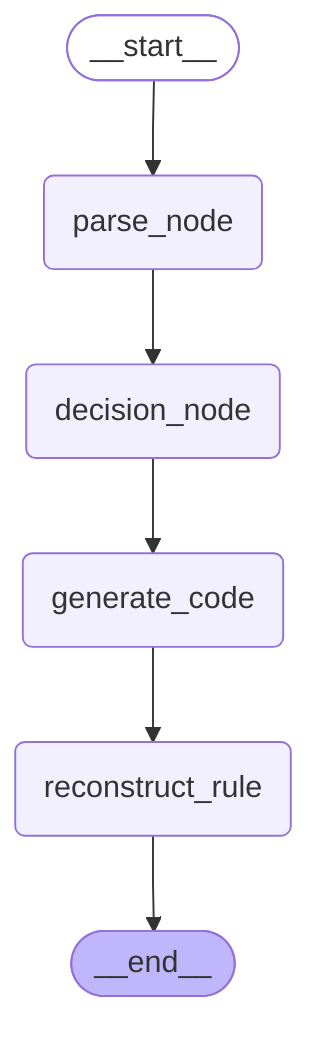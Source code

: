 ---
config:
  flowchart:
    curve: linear
---
graph TD;
	__start__([<p>__start__</p>]):::first
	parse_node(parse_node)
	decision_node(decision_node)
	generate_code(generate_code)
	reconstruct_rule(reconstruct_rule)
	__end__([<p>__end__</p>]):::last
	__start__ --> parse_node;
	decision_node --> generate_code;
	generate_code --> reconstruct_rule;
	parse_node --> decision_node;
	reconstruct_rule --> __end__;
	classDef default fill:#f2f0ff,line-height:1.2
	classDef first fill-opacity:0
	classDef last fill:#bfb6fc